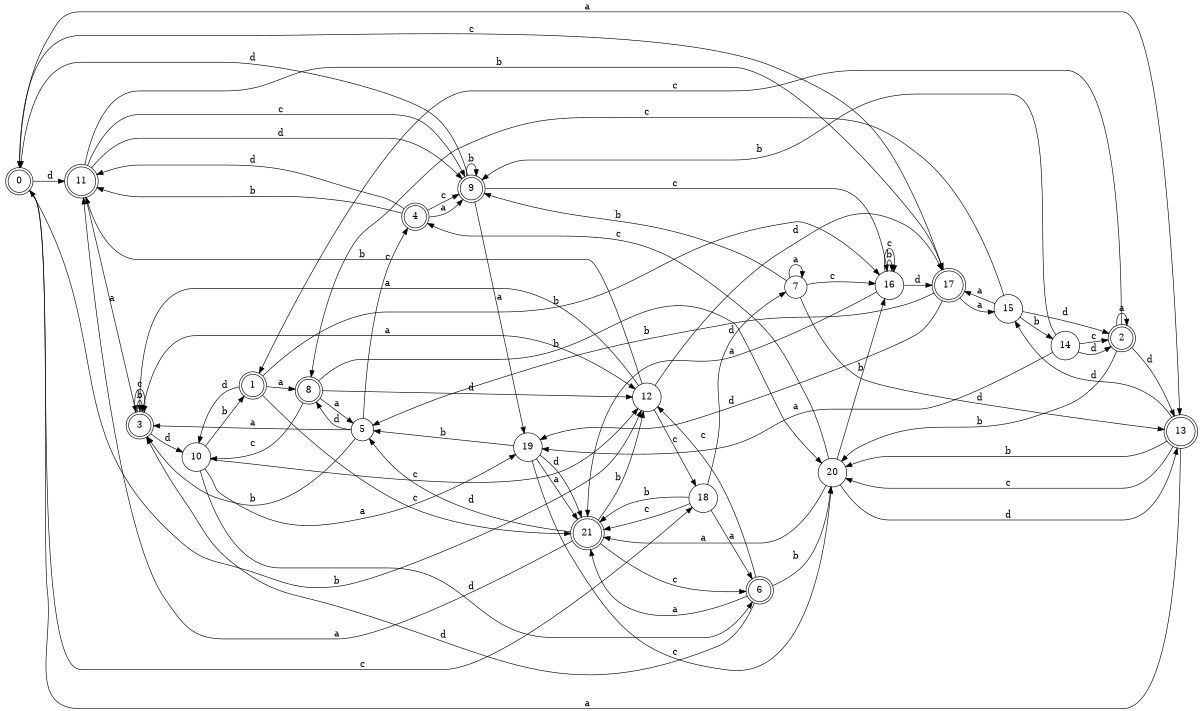 digraph n18_8 {
__start0 [label="" shape="none"];

rankdir=LR;
size="8,5";

s0 [style="rounded,filled", color="black", fillcolor="white" shape="doublecircle", label="0"];
s1 [style="rounded,filled", color="black", fillcolor="white" shape="doublecircle", label="1"];
s2 [style="rounded,filled", color="black", fillcolor="white" shape="doublecircle", label="2"];
s3 [style="rounded,filled", color="black", fillcolor="white" shape="doublecircle", label="3"];
s4 [style="rounded,filled", color="black", fillcolor="white" shape="doublecircle", label="4"];
s5 [style="filled", color="black", fillcolor="white" shape="circle", label="5"];
s6 [style="rounded,filled", color="black", fillcolor="white" shape="doublecircle", label="6"];
s7 [style="filled", color="black", fillcolor="white" shape="circle", label="7"];
s8 [style="rounded,filled", color="black", fillcolor="white" shape="doublecircle", label="8"];
s9 [style="rounded,filled", color="black", fillcolor="white" shape="doublecircle", label="9"];
s10 [style="filled", color="black", fillcolor="white" shape="circle", label="10"];
s11 [style="rounded,filled", color="black", fillcolor="white" shape="doublecircle", label="11"];
s12 [style="filled", color="black", fillcolor="white" shape="circle", label="12"];
s13 [style="rounded,filled", color="black", fillcolor="white" shape="doublecircle", label="13"];
s14 [style="filled", color="black", fillcolor="white" shape="circle", label="14"];
s15 [style="filled", color="black", fillcolor="white" shape="circle", label="15"];
s16 [style="filled", color="black", fillcolor="white" shape="circle", label="16"];
s17 [style="rounded,filled", color="black", fillcolor="white" shape="doublecircle", label="17"];
s18 [style="filled", color="black", fillcolor="white" shape="circle", label="18"];
s19 [style="filled", color="black", fillcolor="white" shape="circle", label="19"];
s20 [style="filled", color="black", fillcolor="white" shape="circle", label="20"];
s21 [style="rounded,filled", color="black", fillcolor="white" shape="doublecircle", label="21"];
s0 -> s13 [label="a"];
s0 -> s12 [label="b"];
s0 -> s18 [label="c"];
s0 -> s11 [label="d"];
s1 -> s8 [label="a"];
s1 -> s16 [label="b"];
s1 -> s21 [label="c"];
s1 -> s10 [label="d"];
s2 -> s2 [label="a"];
s2 -> s20 [label="b"];
s2 -> s1 [label="c"];
s2 -> s13 [label="d"];
s3 -> s12 [label="a"];
s3 -> s3 [label="b"];
s3 -> s3 [label="c"];
s3 -> s10 [label="d"];
s4 -> s9 [label="a"];
s4 -> s11 [label="b"];
s4 -> s9 [label="c"];
s4 -> s11 [label="d"];
s5 -> s3 [label="a"];
s5 -> s3 [label="b"];
s5 -> s4 [label="c"];
s5 -> s8 [label="d"];
s6 -> s21 [label="a"];
s6 -> s20 [label="b"];
s6 -> s12 [label="c"];
s6 -> s3 [label="d"];
s7 -> s7 [label="a"];
s7 -> s9 [label="b"];
s7 -> s16 [label="c"];
s7 -> s13 [label="d"];
s8 -> s5 [label="a"];
s8 -> s20 [label="b"];
s8 -> s10 [label="c"];
s8 -> s12 [label="d"];
s9 -> s19 [label="a"];
s9 -> s9 [label="b"];
s9 -> s16 [label="c"];
s9 -> s0 [label="d"];
s10 -> s19 [label="a"];
s10 -> s1 [label="b"];
s10 -> s12 [label="c"];
s10 -> s6 [label="d"];
s11 -> s3 [label="a"];
s11 -> s17 [label="b"];
s11 -> s9 [label="c"];
s11 -> s9 [label="d"];
s12 -> s3 [label="a"];
s12 -> s11 [label="b"];
s12 -> s18 [label="c"];
s12 -> s17 [label="d"];
s13 -> s0 [label="a"];
s13 -> s20 [label="b"];
s13 -> s20 [label="c"];
s13 -> s15 [label="d"];
s14 -> s19 [label="a"];
s14 -> s9 [label="b"];
s14 -> s2 [label="c"];
s14 -> s2 [label="d"];
s15 -> s17 [label="a"];
s15 -> s14 [label="b"];
s15 -> s8 [label="c"];
s15 -> s2 [label="d"];
s16 -> s21 [label="a"];
s16 -> s16 [label="b"];
s16 -> s16 [label="c"];
s16 -> s17 [label="d"];
s17 -> s15 [label="a"];
s17 -> s5 [label="b"];
s17 -> s0 [label="c"];
s17 -> s19 [label="d"];
s18 -> s6 [label="a"];
s18 -> s21 [label="b"];
s18 -> s21 [label="c"];
s18 -> s7 [label="d"];
s19 -> s21 [label="a"];
s19 -> s5 [label="b"];
s19 -> s20 [label="c"];
s19 -> s21 [label="d"];
s20 -> s21 [label="a"];
s20 -> s16 [label="b"];
s20 -> s4 [label="c"];
s20 -> s13 [label="d"];
s21 -> s11 [label="a"];
s21 -> s12 [label="b"];
s21 -> s6 [label="c"];
s21 -> s5 [label="d"];

}